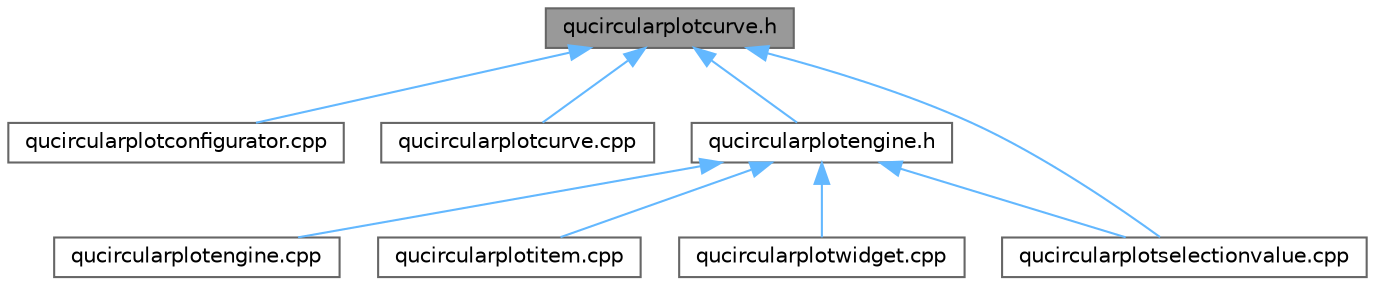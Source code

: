 digraph "qucircularplotcurve.h"
{
 // LATEX_PDF_SIZE
  bgcolor="transparent";
  edge [fontname=Helvetica,fontsize=10,labelfontname=Helvetica,labelfontsize=10];
  node [fontname=Helvetica,fontsize=10,shape=box,height=0.2,width=0.4];
  Node1 [label="qucircularplotcurve.h",height=0.2,width=0.4,color="gray40", fillcolor="grey60", style="filled", fontcolor="black",tooltip=" "];
  Node1 -> Node2 [dir="back",color="steelblue1",style="solid"];
  Node2 [label="qucircularplotconfigurator.cpp",height=0.2,width=0.4,color="grey40", fillcolor="white", style="filled",URL="$qucircularplotconfigurator_8cpp.html",tooltip=" "];
  Node1 -> Node3 [dir="back",color="steelblue1",style="solid"];
  Node3 [label="qucircularplotcurve.cpp",height=0.2,width=0.4,color="grey40", fillcolor="white", style="filled",URL="$qucircularplotcurve_8cpp.html",tooltip=" "];
  Node1 -> Node4 [dir="back",color="steelblue1",style="solid"];
  Node4 [label="qucircularplotengine.h",height=0.2,width=0.4,color="grey40", fillcolor="white", style="filled",URL="$qucircularplotengine_8h.html",tooltip=" "];
  Node4 -> Node5 [dir="back",color="steelblue1",style="solid"];
  Node5 [label="qucircularplotengine.cpp",height=0.2,width=0.4,color="grey40", fillcolor="white", style="filled",URL="$qucircularplotengine_8cpp.html",tooltip=" "];
  Node4 -> Node6 [dir="back",color="steelblue1",style="solid"];
  Node6 [label="qucircularplotitem.cpp",height=0.2,width=0.4,color="grey40", fillcolor="white", style="filled",URL="$qucircularplotitem_8cpp.html",tooltip=" "];
  Node4 -> Node7 [dir="back",color="steelblue1",style="solid"];
  Node7 [label="qucircularplotselectionvalue.cpp",height=0.2,width=0.4,color="grey40", fillcolor="white", style="filled",URL="$qucircularplotselectionvalue_8cpp.html",tooltip=" "];
  Node4 -> Node8 [dir="back",color="steelblue1",style="solid"];
  Node8 [label="qucircularplotwidget.cpp",height=0.2,width=0.4,color="grey40", fillcolor="white", style="filled",URL="$qucircularplotwidget_8cpp.html",tooltip=" "];
  Node1 -> Node7 [dir="back",color="steelblue1",style="solid"];
}
